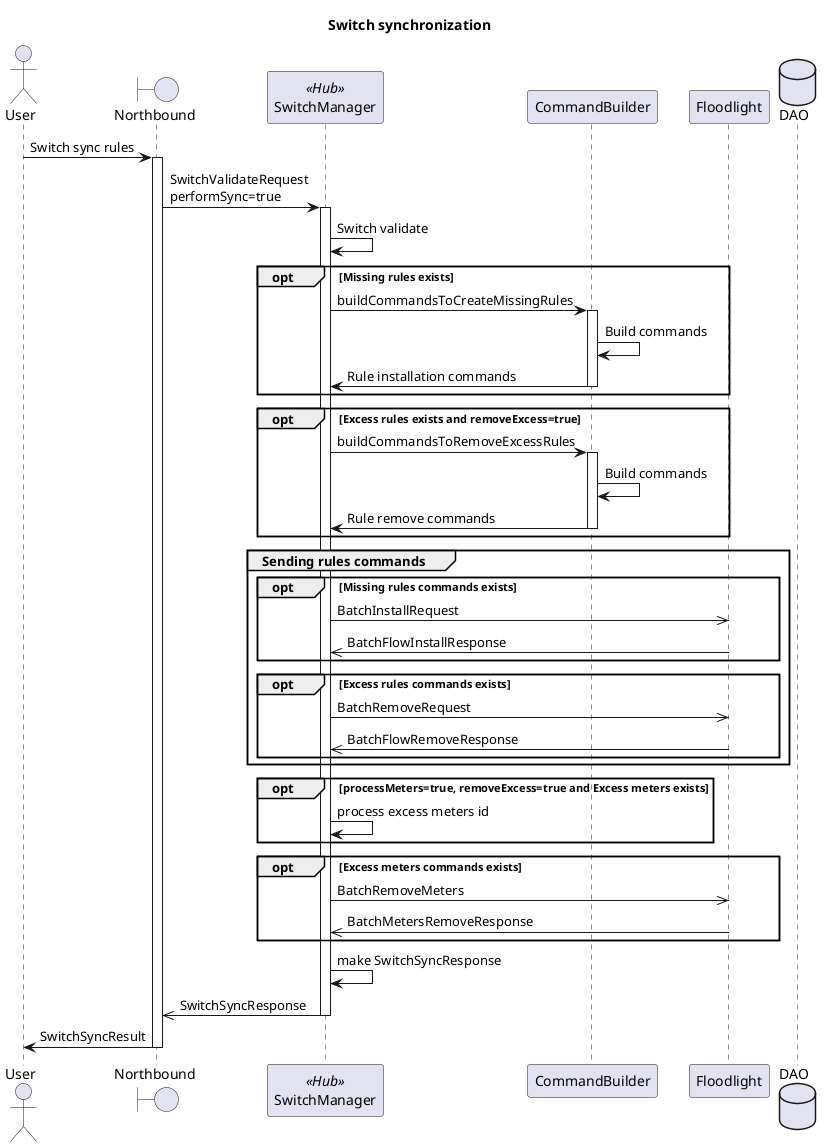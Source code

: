 @startuml
title Switch synchronization

actor User
boundary Northbound as NB
participant SwitchManager << Hub >>
participant CommandBuilder
participant Floodlight as FL
database DAO

User -> NB : Switch sync rules

activate NB
NB -> SwitchManager : SwitchValidateRequest\nperformSync=true
activate SwitchManager

SwitchManager -> SwitchManager : Switch validate

opt Missing rules exists
    SwitchManager -> CommandBuilder : buildCommandsToCreateMissingRules
    activate CommandBuilder
    CommandBuilder -> CommandBuilder : Build commands
    CommandBuilder -> SwitchManager : Rule installation commands
    deactivate CommandBuilder
end

opt Excess rules exists and removeExcess=true
    SwitchManager -> CommandBuilder : buildCommandsToRemoveExcessRules
    activate CommandBuilder
    CommandBuilder -> CommandBuilder : Build commands
    CommandBuilder -> SwitchManager : Rule remove commands
    deactivate CommandBuilder
end

group Sending rules commands
    opt Missing rules commands exists
        SwitchManager ->> FL : BatchInstallRequest
        FL ->> SwitchManager : BatchFlowInstallResponse
    end
    opt Excess rules commands exists
        SwitchManager ->> FL : BatchRemoveRequest
        FL ->> SwitchManager : BatchFlowRemoveResponse
    end

end

opt processMeters=true, removeExcess=true and Excess meters exists
    SwitchManager -> SwitchManager : process excess meters id
end

opt Excess meters commands exists
    SwitchManager ->> FL : BatchRemoveMeters
    FL ->> SwitchManager : BatchMetersRemoveResponse
end

SwitchManager -> SwitchManager: make SwitchSyncResponse
SwitchManager ->> NB: SwitchSyncResponse
deactivate SwitchManager

NB -> User: SwitchSyncResult
deactivate NB

@enduml

